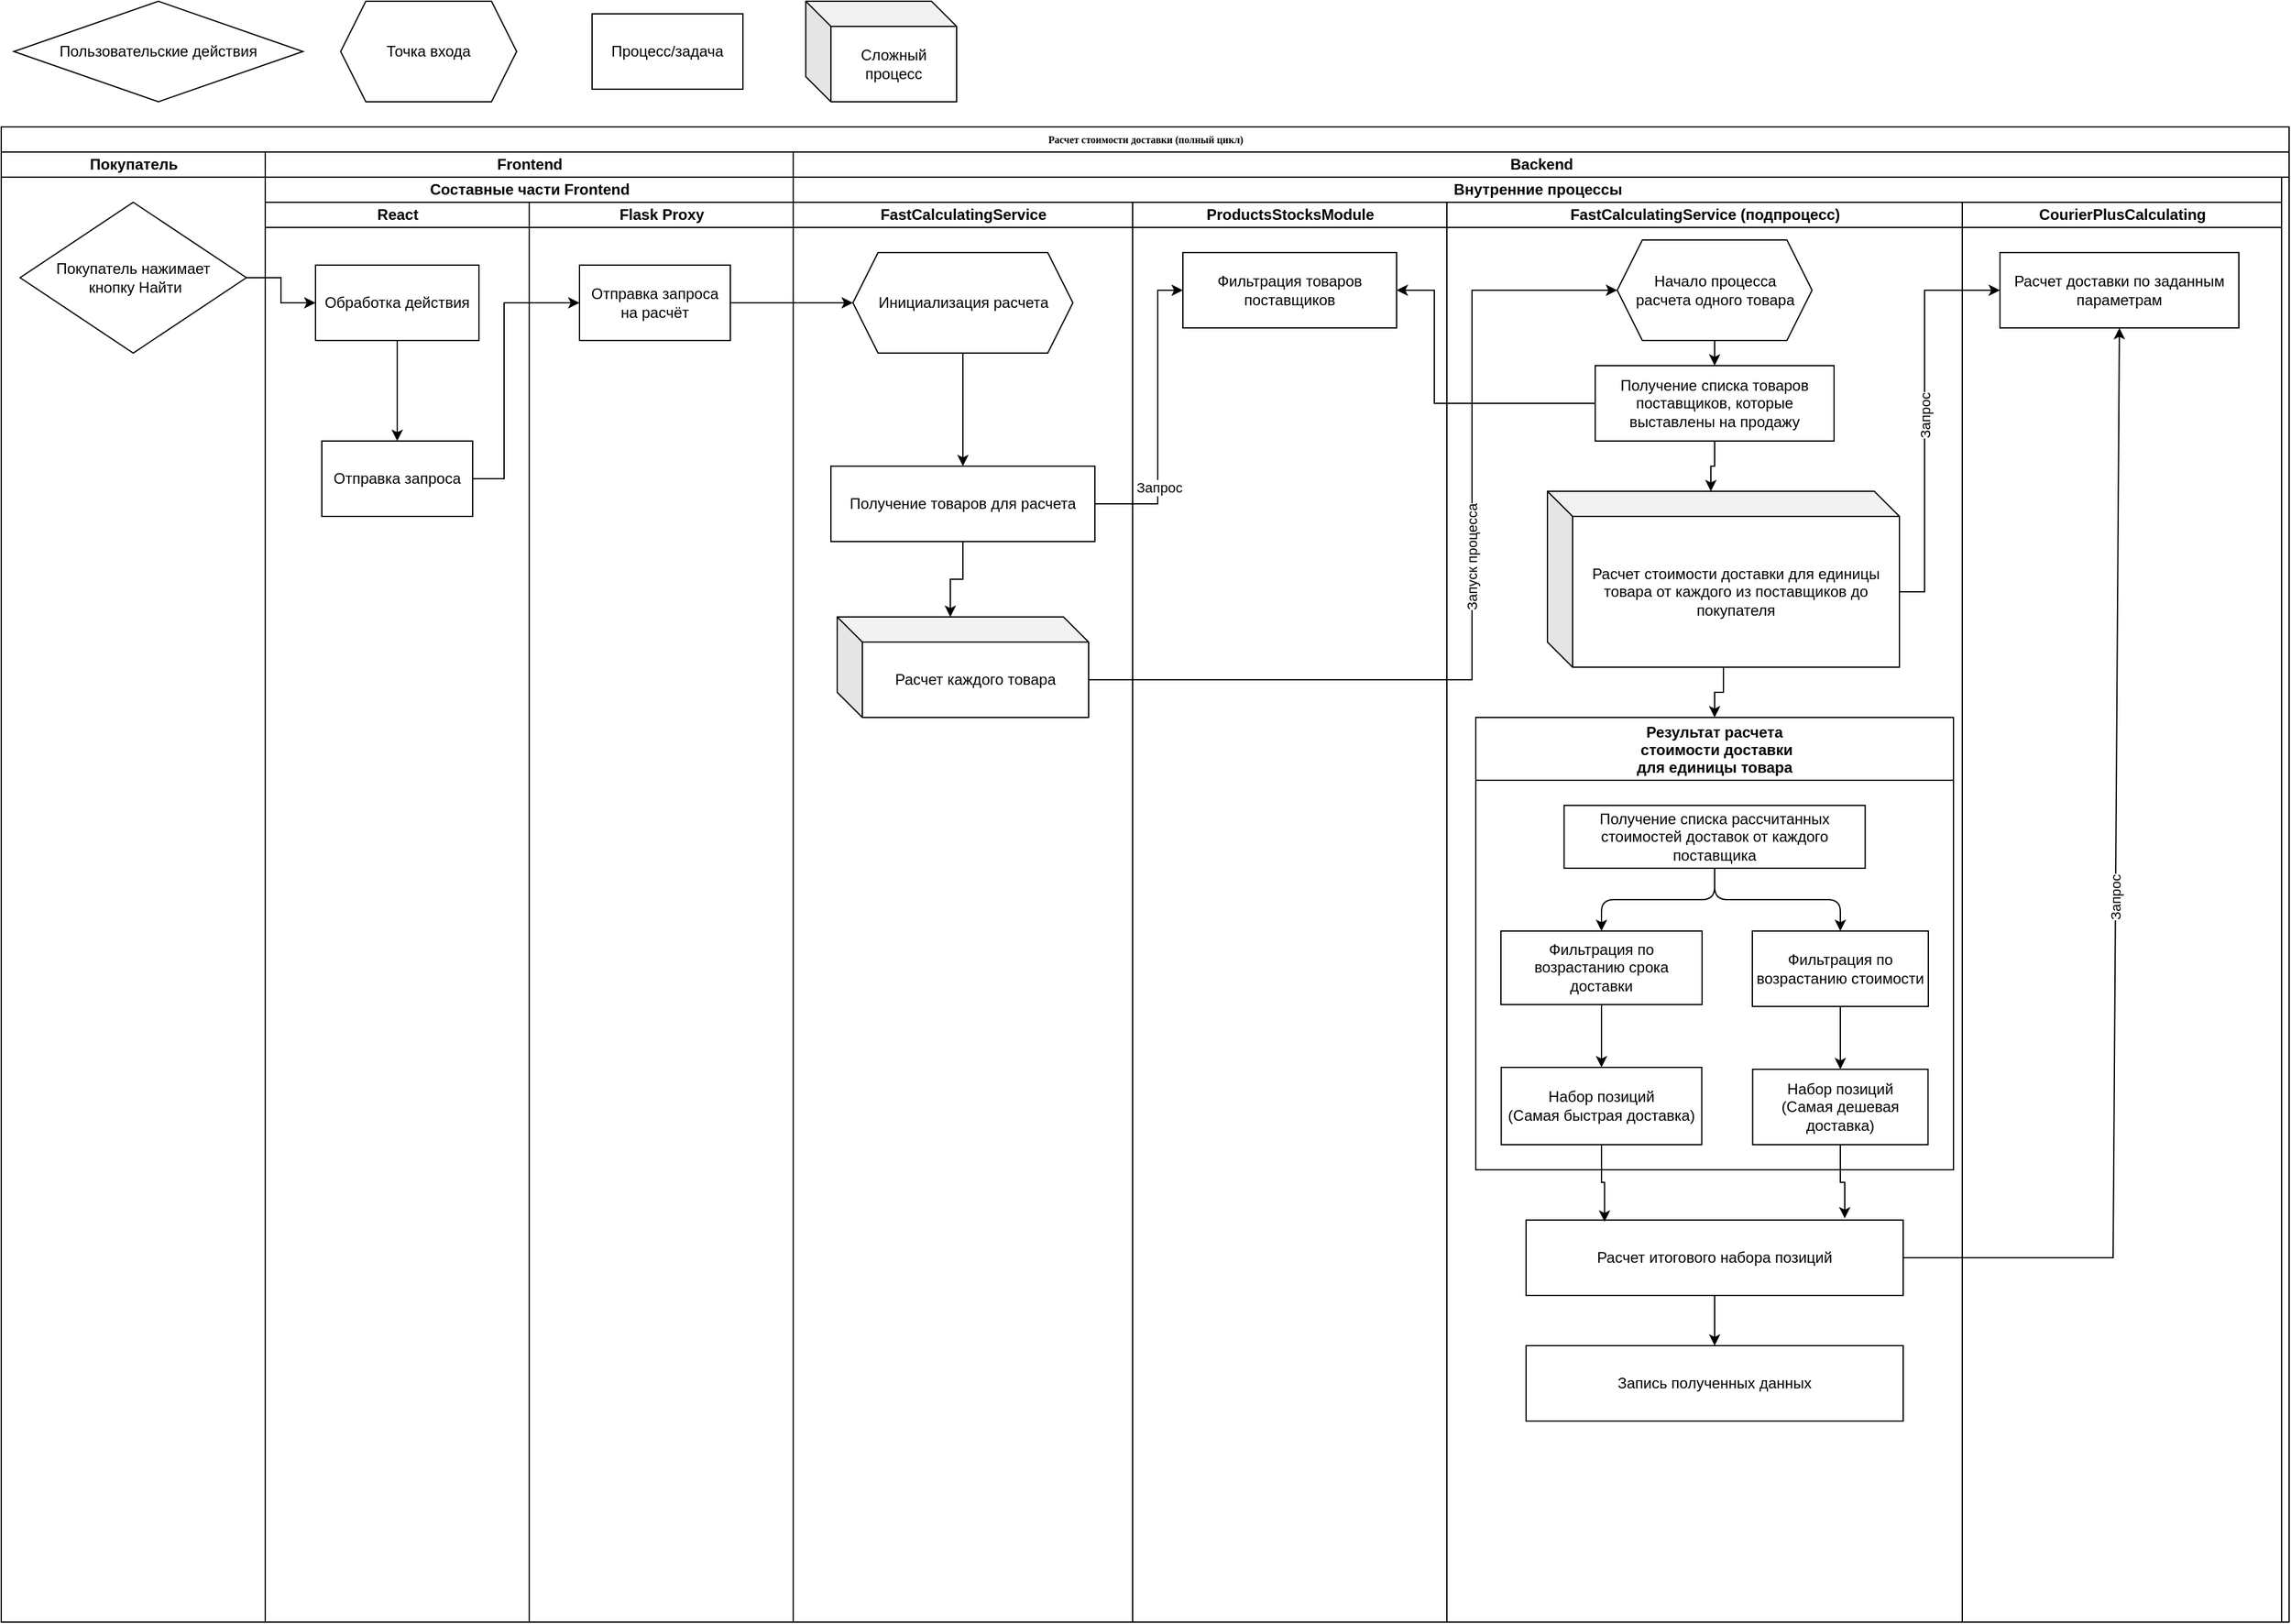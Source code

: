<mxfile version="22.0.6" type="github">
  <diagram name="Page-1" id="74e2e168-ea6b-b213-b513-2b3c1d86103e">
    <mxGraphModel dx="2498" dy="1310" grid="1" gridSize="10" guides="1" tooltips="1" connect="1" arrows="1" fold="1" page="1" pageScale="1" pageWidth="1100" pageHeight="850" background="none" math="0" shadow="0">
      <root>
        <mxCell id="0" />
        <mxCell id="1" parent="0" />
        <mxCell id="77e6c97f196da883-1" value="Расчет стоимости доставки (полный цикл)" style="swimlane;html=1;childLayout=stackLayout;startSize=20;rounded=0;shadow=0;labelBackgroundColor=none;strokeWidth=1;fontFamily=Verdana;fontSize=8;align=center;" parent="1" vertex="1">
          <mxGeometry x="70" y="110" width="1820" height="1190" as="geometry" />
        </mxCell>
        <mxCell id="77e6c97f196da883-2" value="Покупатель" style="swimlane;html=1;startSize=20;" parent="77e6c97f196da883-1" vertex="1">
          <mxGeometry y="20" width="210" height="1170" as="geometry" />
        </mxCell>
        <mxCell id="IA3y5WRSA6P5cWLB5XNU-16" value="Покупатель нажимает&lt;br&gt;&amp;nbsp;кнопку Найти" style="rhombus;whiteSpace=wrap;html=1;" vertex="1" parent="77e6c97f196da883-2">
          <mxGeometry x="15" y="40" width="180" height="120" as="geometry" />
        </mxCell>
        <mxCell id="77e6c97f196da883-3" value="Frontend" style="swimlane;html=1;startSize=20;" parent="77e6c97f196da883-1" vertex="1">
          <mxGeometry x="210" y="20" width="420" height="1170" as="geometry" />
        </mxCell>
        <mxCell id="IA3y5WRSA6P5cWLB5XNU-9" value="Составные части Frontend" style="swimlane;childLayout=stackLayout;resizeParent=1;resizeParentMax=0;startSize=20;html=1;" vertex="1" parent="77e6c97f196da883-3">
          <mxGeometry y="20" width="420" height="1150" as="geometry" />
        </mxCell>
        <mxCell id="IA3y5WRSA6P5cWLB5XNU-10" value="React" style="swimlane;startSize=20;html=1;" vertex="1" parent="IA3y5WRSA6P5cWLB5XNU-9">
          <mxGeometry y="20" width="210" height="1130" as="geometry" />
        </mxCell>
        <mxCell id="IA3y5WRSA6P5cWLB5XNU-21" value="" style="edgeStyle=orthogonalEdgeStyle;rounded=0;orthogonalLoop=1;jettySize=auto;html=1;" edge="1" parent="IA3y5WRSA6P5cWLB5XNU-10" source="IA3y5WRSA6P5cWLB5XNU-18" target="IA3y5WRSA6P5cWLB5XNU-20">
          <mxGeometry relative="1" as="geometry" />
        </mxCell>
        <mxCell id="IA3y5WRSA6P5cWLB5XNU-18" value="Обработка действия" style="rounded=0;whiteSpace=wrap;html=1;" vertex="1" parent="IA3y5WRSA6P5cWLB5XNU-10">
          <mxGeometry x="40" y="50" width="130" height="60" as="geometry" />
        </mxCell>
        <mxCell id="IA3y5WRSA6P5cWLB5XNU-20" value="Отправка запроса" style="whiteSpace=wrap;html=1;rounded=0;" vertex="1" parent="IA3y5WRSA6P5cWLB5XNU-10">
          <mxGeometry x="45" y="190" width="120" height="60" as="geometry" />
        </mxCell>
        <mxCell id="IA3y5WRSA6P5cWLB5XNU-11" value="Flask Proxy" style="swimlane;startSize=20;html=1;" vertex="1" parent="IA3y5WRSA6P5cWLB5XNU-9">
          <mxGeometry x="210" y="20" width="210" height="1130" as="geometry" />
        </mxCell>
        <mxCell id="IA3y5WRSA6P5cWLB5XNU-26" value="Отправка запроса&lt;br&gt;на расчёт" style="whiteSpace=wrap;html=1;rounded=0;" vertex="1" parent="IA3y5WRSA6P5cWLB5XNU-11">
          <mxGeometry x="40" y="50" width="120" height="60" as="geometry" />
        </mxCell>
        <mxCell id="IA3y5WRSA6P5cWLB5XNU-27" style="edgeStyle=orthogonalEdgeStyle;rounded=0;orthogonalLoop=1;jettySize=auto;html=1;exitX=1;exitY=0.5;exitDx=0;exitDy=0;entryX=0;entryY=0.5;entryDx=0;entryDy=0;" edge="1" parent="IA3y5WRSA6P5cWLB5XNU-9" source="IA3y5WRSA6P5cWLB5XNU-20" target="IA3y5WRSA6P5cWLB5XNU-26">
          <mxGeometry relative="1" as="geometry">
            <Array as="points">
              <mxPoint x="190" y="240" />
              <mxPoint x="190" y="100" />
            </Array>
          </mxGeometry>
        </mxCell>
        <mxCell id="77e6c97f196da883-4" value="Backend" style="swimlane;html=1;startSize=20;" parent="77e6c97f196da883-1" vertex="1">
          <mxGeometry x="630" y="20" width="1190" height="1170" as="geometry">
            <mxRectangle x="350" y="20" width="40" height="730" as="alternateBounds" />
          </mxGeometry>
        </mxCell>
        <mxCell id="IA3y5WRSA6P5cWLB5XNU-5" value="Внутренние процессы" style="swimlane;childLayout=stackLayout;resizeParent=1;resizeParentMax=0;startSize=20;html=1;" vertex="1" parent="77e6c97f196da883-4">
          <mxGeometry y="20" width="1184" height="1150" as="geometry" />
        </mxCell>
        <mxCell id="IA3y5WRSA6P5cWLB5XNU-6" value="FastCalculatingService" style="swimlane;startSize=20;html=1;" vertex="1" parent="IA3y5WRSA6P5cWLB5XNU-5">
          <mxGeometry y="20" width="270" height="1130" as="geometry" />
        </mxCell>
        <mxCell id="IA3y5WRSA6P5cWLB5XNU-30" value="" style="edgeStyle=orthogonalEdgeStyle;rounded=0;orthogonalLoop=1;jettySize=auto;html=1;" edge="1" parent="IA3y5WRSA6P5cWLB5XNU-6" source="IA3y5WRSA6P5cWLB5XNU-17" target="IA3y5WRSA6P5cWLB5XNU-29">
          <mxGeometry relative="1" as="geometry" />
        </mxCell>
        <mxCell id="IA3y5WRSA6P5cWLB5XNU-17" value="Инициализация расчета" style="shape=hexagon;perimeter=hexagonPerimeter2;whiteSpace=wrap;html=1;fixedSize=1;" vertex="1" parent="IA3y5WRSA6P5cWLB5XNU-6">
          <mxGeometry x="47.5" y="40" width="175" height="80" as="geometry" />
        </mxCell>
        <mxCell id="IA3y5WRSA6P5cWLB5XNU-29" value="Получение товаров для расчета" style="whiteSpace=wrap;html=1;" vertex="1" parent="IA3y5WRSA6P5cWLB5XNU-6">
          <mxGeometry x="30" y="210" width="210" height="60" as="geometry" />
        </mxCell>
        <mxCell id="IA3y5WRSA6P5cWLB5XNU-41" value="Расчет каждого товара" style="shape=cube;whiteSpace=wrap;html=1;boundedLbl=1;backgroundOutline=1;darkOpacity=0.05;darkOpacity2=0.1;" vertex="1" parent="IA3y5WRSA6P5cWLB5XNU-6">
          <mxGeometry x="35" y="330" width="200" height="80" as="geometry" />
        </mxCell>
        <mxCell id="IA3y5WRSA6P5cWLB5XNU-42" style="edgeStyle=orthogonalEdgeStyle;rounded=0;orthogonalLoop=1;jettySize=auto;html=1;exitX=0.5;exitY=1;exitDx=0;exitDy=0;entryX=0;entryY=0;entryDx=90;entryDy=0;entryPerimeter=0;" edge="1" parent="IA3y5WRSA6P5cWLB5XNU-6" source="IA3y5WRSA6P5cWLB5XNU-29" target="IA3y5WRSA6P5cWLB5XNU-41">
          <mxGeometry relative="1" as="geometry" />
        </mxCell>
        <mxCell id="IA3y5WRSA6P5cWLB5XNU-8" value="ProductsStocksModule" style="swimlane;startSize=20;html=1;" vertex="1" parent="IA3y5WRSA6P5cWLB5XNU-5">
          <mxGeometry x="270" y="20" width="250" height="1130" as="geometry" />
        </mxCell>
        <mxCell id="IA3y5WRSA6P5cWLB5XNU-31" value="Фильтрация товаров поставщиков" style="whiteSpace=wrap;html=1;" vertex="1" parent="IA3y5WRSA6P5cWLB5XNU-8">
          <mxGeometry x="40" y="40" width="170" height="60" as="geometry" />
        </mxCell>
        <mxCell id="IA3y5WRSA6P5cWLB5XNU-33" value="" style="endArrow=classic;html=1;rounded=0;exitX=1;exitY=0.5;exitDx=0;exitDy=0;entryX=0;entryY=0.5;entryDx=0;entryDy=0;" edge="1" parent="IA3y5WRSA6P5cWLB5XNU-5" source="IA3y5WRSA6P5cWLB5XNU-29" target="IA3y5WRSA6P5cWLB5XNU-31">
          <mxGeometry relative="1" as="geometry">
            <mxPoint x="350" y="340" as="sourcePoint" />
            <mxPoint x="450" y="340" as="targetPoint" />
            <Array as="points">
              <mxPoint x="290" y="260" />
              <mxPoint x="290" y="170" />
              <mxPoint x="290" y="90" />
            </Array>
          </mxGeometry>
        </mxCell>
        <mxCell id="IA3y5WRSA6P5cWLB5XNU-37" value="Запрос" style="edgeLabel;html=1;align=center;verticalAlign=middle;resizable=0;points=[];" vertex="1" connectable="0" parent="IA3y5WRSA6P5cWLB5XNU-33">
          <mxGeometry x="-0.472" y="-1" relative="1" as="geometry">
            <mxPoint as="offset" />
          </mxGeometry>
        </mxCell>
        <mxCell id="IA3y5WRSA6P5cWLB5XNU-35" value="FastCalculatingService (подпроцесс)" style="swimlane;startSize=20;html=1;" vertex="1" parent="IA3y5WRSA6P5cWLB5XNU-5">
          <mxGeometry x="520" y="20" width="410" height="1130" as="geometry" />
        </mxCell>
        <mxCell id="IA3y5WRSA6P5cWLB5XNU-36" value="Получение списка товаров поставщиков, которые выставлены на продажу" style="whiteSpace=wrap;html=1;" vertex="1" parent="IA3y5WRSA6P5cWLB5XNU-35">
          <mxGeometry x="118" y="130" width="190" height="60" as="geometry" />
        </mxCell>
        <mxCell id="IA3y5WRSA6P5cWLB5XNU-78" style="edgeStyle=orthogonalEdgeStyle;rounded=0;orthogonalLoop=1;jettySize=auto;html=1;exitX=0.5;exitY=1;exitDx=0;exitDy=0;entryX=0.5;entryY=0;entryDx=0;entryDy=0;" edge="1" parent="IA3y5WRSA6P5cWLB5XNU-35" source="IA3y5WRSA6P5cWLB5XNU-45" target="IA3y5WRSA6P5cWLB5XNU-36">
          <mxGeometry relative="1" as="geometry" />
        </mxCell>
        <mxCell id="IA3y5WRSA6P5cWLB5XNU-45" value="Начало процесса &lt;br&gt;расчета одного товара" style="shape=hexagon;perimeter=hexagonPerimeter2;whiteSpace=wrap;html=1;fixedSize=1;" vertex="1" parent="IA3y5WRSA6P5cWLB5XNU-35">
          <mxGeometry x="135.5" y="30" width="155" height="80" as="geometry" />
        </mxCell>
        <mxCell id="IA3y5WRSA6P5cWLB5XNU-59" style="edgeStyle=orthogonalEdgeStyle;rounded=0;orthogonalLoop=1;jettySize=auto;html=1;entryX=0.5;entryY=0;entryDx=0;entryDy=0;" edge="1" parent="IA3y5WRSA6P5cWLB5XNU-35" source="IA3y5WRSA6P5cWLB5XNU-47" target="IA3y5WRSA6P5cWLB5XNU-53">
          <mxGeometry relative="1" as="geometry" />
        </mxCell>
        <mxCell id="IA3y5WRSA6P5cWLB5XNU-47" value="Расчет стоимости доставки для единицы товара от каждого из поставщиков до покупателя" style="shape=cube;whiteSpace=wrap;html=1;boundedLbl=1;backgroundOutline=1;darkOpacity=0.05;darkOpacity2=0.1;" vertex="1" parent="IA3y5WRSA6P5cWLB5XNU-35">
          <mxGeometry x="80" y="230" width="280" height="140" as="geometry" />
        </mxCell>
        <mxCell id="IA3y5WRSA6P5cWLB5XNU-49" style="edgeStyle=orthogonalEdgeStyle;rounded=0;orthogonalLoop=1;jettySize=auto;html=1;exitX=0.5;exitY=1;exitDx=0;exitDy=0;entryX=0;entryY=0;entryDx=130;entryDy=0;entryPerimeter=0;" edge="1" parent="IA3y5WRSA6P5cWLB5XNU-35" source="IA3y5WRSA6P5cWLB5XNU-36" target="IA3y5WRSA6P5cWLB5XNU-47">
          <mxGeometry relative="1" as="geometry" />
        </mxCell>
        <mxCell id="IA3y5WRSA6P5cWLB5XNU-53" value="Результат расчета&#xa; стоимости доставки &#xa;для единицы товара" style="swimlane;startSize=50;horizontal=1;childLayout=treeLayout;horizontalTree=0;resizable=0;containerType=tree;fontSize=12;" vertex="1" parent="IA3y5WRSA6P5cWLB5XNU-35">
          <mxGeometry x="23" y="410" width="380" height="360" as="geometry" />
        </mxCell>
        <mxCell id="IA3y5WRSA6P5cWLB5XNU-54" value="Получение списка рассчитанных стоимостей доставок от каждого поставщика" style="whiteSpace=wrap;html=1;" vertex="1" parent="IA3y5WRSA6P5cWLB5XNU-53">
          <mxGeometry x="70.25" y="70" width="239.5" height="50" as="geometry" />
        </mxCell>
        <mxCell id="IA3y5WRSA6P5cWLB5XNU-55" value="Фильтрация по возрастанию срока доставки" style="whiteSpace=wrap;html=1;" vertex="1" parent="IA3y5WRSA6P5cWLB5XNU-53">
          <mxGeometry x="20" y="170" width="160" height="58.5" as="geometry" />
        </mxCell>
        <mxCell id="IA3y5WRSA6P5cWLB5XNU-56" value="" style="edgeStyle=elbowEdgeStyle;elbow=vertical;html=1;rounded=1;curved=0;sourcePerimeterSpacing=0;targetPerimeterSpacing=0;startSize=6;endSize=6;" edge="1" parent="IA3y5WRSA6P5cWLB5XNU-53" source="IA3y5WRSA6P5cWLB5XNU-54" target="IA3y5WRSA6P5cWLB5XNU-55">
          <mxGeometry relative="1" as="geometry" />
        </mxCell>
        <mxCell id="IA3y5WRSA6P5cWLB5XNU-57" value="Фильтрация по возрастанию стоимости" style="whiteSpace=wrap;html=1;" vertex="1" parent="IA3y5WRSA6P5cWLB5XNU-53">
          <mxGeometry x="220" y="170" width="140" height="60" as="geometry" />
        </mxCell>
        <mxCell id="IA3y5WRSA6P5cWLB5XNU-58" value="" style="edgeStyle=elbowEdgeStyle;elbow=vertical;html=1;rounded=1;curved=0;sourcePerimeterSpacing=0;targetPerimeterSpacing=0;startSize=6;endSize=6;" edge="1" parent="IA3y5WRSA6P5cWLB5XNU-53" source="IA3y5WRSA6P5cWLB5XNU-54" target="IA3y5WRSA6P5cWLB5XNU-57">
          <mxGeometry relative="1" as="geometry" />
        </mxCell>
        <mxCell id="IA3y5WRSA6P5cWLB5XNU-74" value="" style="edgeStyle=elbowEdgeStyle;elbow=vertical;html=1;rounded=1;curved=0;sourcePerimeterSpacing=0;targetPerimeterSpacing=0;startSize=6;endSize=6;" edge="1" target="IA3y5WRSA6P5cWLB5XNU-75" source="IA3y5WRSA6P5cWLB5XNU-55" parent="IA3y5WRSA6P5cWLB5XNU-53">
          <mxGeometry relative="1" as="geometry">
            <mxPoint x="1393.25" y="700" as="sourcePoint" />
          </mxGeometry>
        </mxCell>
        <mxCell id="IA3y5WRSA6P5cWLB5XNU-75" value="Набор позиций &lt;br&gt;(Самая быстрая доставка)" style="whiteSpace=wrap;html=1;" vertex="1" parent="IA3y5WRSA6P5cWLB5XNU-53">
          <mxGeometry x="20.25" y="278.5" width="159.5" height="61.5" as="geometry" />
        </mxCell>
        <mxCell id="IA3y5WRSA6P5cWLB5XNU-76" value="" style="edgeStyle=elbowEdgeStyle;elbow=vertical;html=1;rounded=1;curved=0;sourcePerimeterSpacing=0;targetPerimeterSpacing=0;startSize=6;endSize=6;" edge="1" target="IA3y5WRSA6P5cWLB5XNU-77" source="IA3y5WRSA6P5cWLB5XNU-57" parent="IA3y5WRSA6P5cWLB5XNU-53">
          <mxGeometry relative="1" as="geometry">
            <mxPoint x="1393.25" y="700" as="sourcePoint" />
          </mxGeometry>
        </mxCell>
        <mxCell id="IA3y5WRSA6P5cWLB5XNU-77" value="Набор позиций &lt;br&gt;(Самая дешевая доставка)" style="whiteSpace=wrap;html=1;" vertex="1" parent="IA3y5WRSA6P5cWLB5XNU-53">
          <mxGeometry x="220.25" y="280" width="139.5" height="60" as="geometry" />
        </mxCell>
        <mxCell id="IA3y5WRSA6P5cWLB5XNU-86" style="edgeStyle=orthogonalEdgeStyle;rounded=0;orthogonalLoop=1;jettySize=auto;html=1;exitX=0.5;exitY=1;exitDx=0;exitDy=0;entryX=0.5;entryY=0;entryDx=0;entryDy=0;" edge="1" parent="IA3y5WRSA6P5cWLB5XNU-35" source="IA3y5WRSA6P5cWLB5XNU-79" target="IA3y5WRSA6P5cWLB5XNU-85">
          <mxGeometry relative="1" as="geometry" />
        </mxCell>
        <mxCell id="IA3y5WRSA6P5cWLB5XNU-79" value="Расчет итогового набора позиций" style="rounded=0;whiteSpace=wrap;html=1;" vertex="1" parent="IA3y5WRSA6P5cWLB5XNU-35">
          <mxGeometry x="63" y="810" width="300" height="60" as="geometry" />
        </mxCell>
        <mxCell id="IA3y5WRSA6P5cWLB5XNU-80" style="edgeStyle=orthogonalEdgeStyle;rounded=0;orthogonalLoop=1;jettySize=auto;html=1;exitX=0.5;exitY=1;exitDx=0;exitDy=0;entryX=0.208;entryY=0.022;entryDx=0;entryDy=0;entryPerimeter=0;" edge="1" parent="IA3y5WRSA6P5cWLB5XNU-35" source="IA3y5WRSA6P5cWLB5XNU-75" target="IA3y5WRSA6P5cWLB5XNU-79">
          <mxGeometry relative="1" as="geometry" />
        </mxCell>
        <mxCell id="IA3y5WRSA6P5cWLB5XNU-81" style="edgeStyle=orthogonalEdgeStyle;rounded=0;orthogonalLoop=1;jettySize=auto;html=1;exitX=0.5;exitY=1;exitDx=0;exitDy=0;entryX=0.845;entryY=-0.022;entryDx=0;entryDy=0;entryPerimeter=0;" edge="1" parent="IA3y5WRSA6P5cWLB5XNU-35" source="IA3y5WRSA6P5cWLB5XNU-77" target="IA3y5WRSA6P5cWLB5XNU-79">
          <mxGeometry relative="1" as="geometry" />
        </mxCell>
        <mxCell id="IA3y5WRSA6P5cWLB5XNU-85" value="Запись полученных данных" style="rounded=0;whiteSpace=wrap;html=1;" vertex="1" parent="IA3y5WRSA6P5cWLB5XNU-35">
          <mxGeometry x="63" y="910" width="300" height="60" as="geometry" />
        </mxCell>
        <mxCell id="IA3y5WRSA6P5cWLB5XNU-38" value="CourierPlusCalculating" style="swimlane;startSize=20;html=1;" vertex="1" parent="IA3y5WRSA6P5cWLB5XNU-5">
          <mxGeometry x="930" y="20" width="254" height="1130" as="geometry" />
        </mxCell>
        <mxCell id="IA3y5WRSA6P5cWLB5XNU-39" value="Расчет доставки по заданным параметрам" style="whiteSpace=wrap;html=1;" vertex="1" parent="IA3y5WRSA6P5cWLB5XNU-38">
          <mxGeometry x="30" y="40" width="190" height="60" as="geometry" />
        </mxCell>
        <mxCell id="IA3y5WRSA6P5cWLB5XNU-43" value="" style="endArrow=classic;html=1;rounded=0;exitX=0;exitY=0;exitDx=200;exitDy=50;exitPerimeter=0;entryX=0;entryY=0.5;entryDx=0;entryDy=0;" edge="1" parent="IA3y5WRSA6P5cWLB5XNU-5" source="IA3y5WRSA6P5cWLB5XNU-41" target="IA3y5WRSA6P5cWLB5XNU-45">
          <mxGeometry relative="1" as="geometry">
            <mxPoint x="420" y="300" as="sourcePoint" />
            <mxPoint x="520" y="310" as="targetPoint" />
            <Array as="points">
              <mxPoint x="290" y="400" />
              <mxPoint x="540" y="400" />
              <mxPoint x="540" y="250" />
              <mxPoint x="540" y="90" />
            </Array>
          </mxGeometry>
        </mxCell>
        <mxCell id="IA3y5WRSA6P5cWLB5XNU-44" value="Запуск процесса" style="edgeLabel;resizable=0;html=1;align=center;verticalAlign=middle;rotation=-90;" connectable="0" vertex="1" parent="IA3y5WRSA6P5cWLB5XNU-43">
          <mxGeometry relative="1" as="geometry">
            <mxPoint y="-37" as="offset" />
          </mxGeometry>
        </mxCell>
        <mxCell id="IA3y5WRSA6P5cWLB5XNU-46" style="edgeStyle=orthogonalEdgeStyle;rounded=0;orthogonalLoop=1;jettySize=auto;html=1;exitX=0;exitY=0.5;exitDx=0;exitDy=0;entryX=1;entryY=0.5;entryDx=0;entryDy=0;" edge="1" parent="IA3y5WRSA6P5cWLB5XNU-5" source="IA3y5WRSA6P5cWLB5XNU-36" target="IA3y5WRSA6P5cWLB5XNU-31">
          <mxGeometry relative="1" as="geometry">
            <Array as="points">
              <mxPoint x="510" y="180" />
              <mxPoint x="510" y="90" />
            </Array>
          </mxGeometry>
        </mxCell>
        <mxCell id="IA3y5WRSA6P5cWLB5XNU-51" value="" style="endArrow=classic;html=1;rounded=0;exitX=0;exitY=0;exitDx=280;exitDy=80;exitPerimeter=0;entryX=0;entryY=0.5;entryDx=0;entryDy=0;" edge="1" parent="IA3y5WRSA6P5cWLB5XNU-5" source="IA3y5WRSA6P5cWLB5XNU-47" target="IA3y5WRSA6P5cWLB5XNU-39">
          <mxGeometry relative="1" as="geometry">
            <mxPoint x="840" y="260" as="sourcePoint" />
            <mxPoint x="940" y="260" as="targetPoint" />
            <Array as="points">
              <mxPoint x="900" y="330" />
              <mxPoint x="900" y="210" />
              <mxPoint x="900" y="90" />
            </Array>
          </mxGeometry>
        </mxCell>
        <mxCell id="IA3y5WRSA6P5cWLB5XNU-52" value="Запрос" style="edgeLabel;resizable=0;html=1;align=center;verticalAlign=middle;rotation=-90;" connectable="0" vertex="1" parent="IA3y5WRSA6P5cWLB5XNU-51">
          <mxGeometry relative="1" as="geometry" />
        </mxCell>
        <mxCell id="IA3y5WRSA6P5cWLB5XNU-83" value="" style="endArrow=classic;html=1;rounded=0;exitX=1;exitY=0.5;exitDx=0;exitDy=0;entryX=0.5;entryY=1;entryDx=0;entryDy=0;" edge="1" parent="IA3y5WRSA6P5cWLB5XNU-5" source="IA3y5WRSA6P5cWLB5XNU-79" target="IA3y5WRSA6P5cWLB5XNU-39">
          <mxGeometry relative="1" as="geometry">
            <mxPoint x="1030" y="400" as="sourcePoint" />
            <mxPoint x="1130" y="400" as="targetPoint" />
            <Array as="points">
              <mxPoint x="1050" y="860" />
            </Array>
          </mxGeometry>
        </mxCell>
        <mxCell id="IA3y5WRSA6P5cWLB5XNU-84" value="Запрос" style="edgeLabel;resizable=0;html=1;align=center;verticalAlign=middle;rotation=-90;" connectable="0" vertex="1" parent="IA3y5WRSA6P5cWLB5XNU-83">
          <mxGeometry relative="1" as="geometry" />
        </mxCell>
        <mxCell id="IA3y5WRSA6P5cWLB5XNU-19" style="edgeStyle=orthogonalEdgeStyle;rounded=0;orthogonalLoop=1;jettySize=auto;html=1;exitX=1;exitY=0.5;exitDx=0;exitDy=0;entryX=0;entryY=0.5;entryDx=0;entryDy=0;" edge="1" parent="77e6c97f196da883-1" source="IA3y5WRSA6P5cWLB5XNU-16" target="IA3y5WRSA6P5cWLB5XNU-18">
          <mxGeometry relative="1" as="geometry" />
        </mxCell>
        <mxCell id="IA3y5WRSA6P5cWLB5XNU-28" style="edgeStyle=orthogonalEdgeStyle;rounded=0;orthogonalLoop=1;jettySize=auto;html=1;exitX=1;exitY=0.5;exitDx=0;exitDy=0;entryX=0;entryY=0.5;entryDx=0;entryDy=0;" edge="1" parent="77e6c97f196da883-1" source="IA3y5WRSA6P5cWLB5XNU-26" target="IA3y5WRSA6P5cWLB5XNU-17">
          <mxGeometry relative="1" as="geometry" />
        </mxCell>
        <mxCell id="IA3y5WRSA6P5cWLB5XNU-13" value="Пользовательские действия" style="rhombus;whiteSpace=wrap;html=1;" vertex="1" parent="1">
          <mxGeometry x="80" y="10" width="230" height="80" as="geometry" />
        </mxCell>
        <mxCell id="IA3y5WRSA6P5cWLB5XNU-14" value="Точка входа" style="shape=hexagon;perimeter=hexagonPerimeter2;whiteSpace=wrap;html=1;fixedSize=1;" vertex="1" parent="1">
          <mxGeometry x="340" y="10" width="140" height="80" as="geometry" />
        </mxCell>
        <mxCell id="IA3y5WRSA6P5cWLB5XNU-15" value="Процесс/задача" style="rounded=0;whiteSpace=wrap;html=1;" vertex="1" parent="1">
          <mxGeometry x="540" y="20" width="120" height="60" as="geometry" />
        </mxCell>
        <mxCell id="IA3y5WRSA6P5cWLB5XNU-40" value="Сложный процесс" style="shape=cube;whiteSpace=wrap;html=1;boundedLbl=1;backgroundOutline=1;darkOpacity=0.05;darkOpacity2=0.1;" vertex="1" parent="1">
          <mxGeometry x="710" y="10" width="120" height="80" as="geometry" />
        </mxCell>
      </root>
    </mxGraphModel>
  </diagram>
</mxfile>
